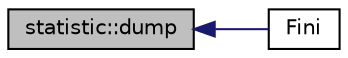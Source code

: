digraph G
{
  edge [fontname="Helvetica",fontsize="10",labelfontname="Helvetica",labelfontsize="10"];
  node [fontname="Helvetica",fontsize="10",shape=record];
  rankdir=LR;
  Node1 [label="statistic::dump",height=0.2,width=0.4,color="black", fillcolor="grey75", style="filled" fontcolor="black"];
  Node1 -> Node2 [dir=back,color="midnightblue",fontsize="10",style="solid"];
  Node2 [label="Fini",height=0.2,width=0.4,color="black", fillcolor="white", style="filled",URL="$pars_8cpp.html#aa61669c70de306a0ba47bf5878b9f806"];
}
